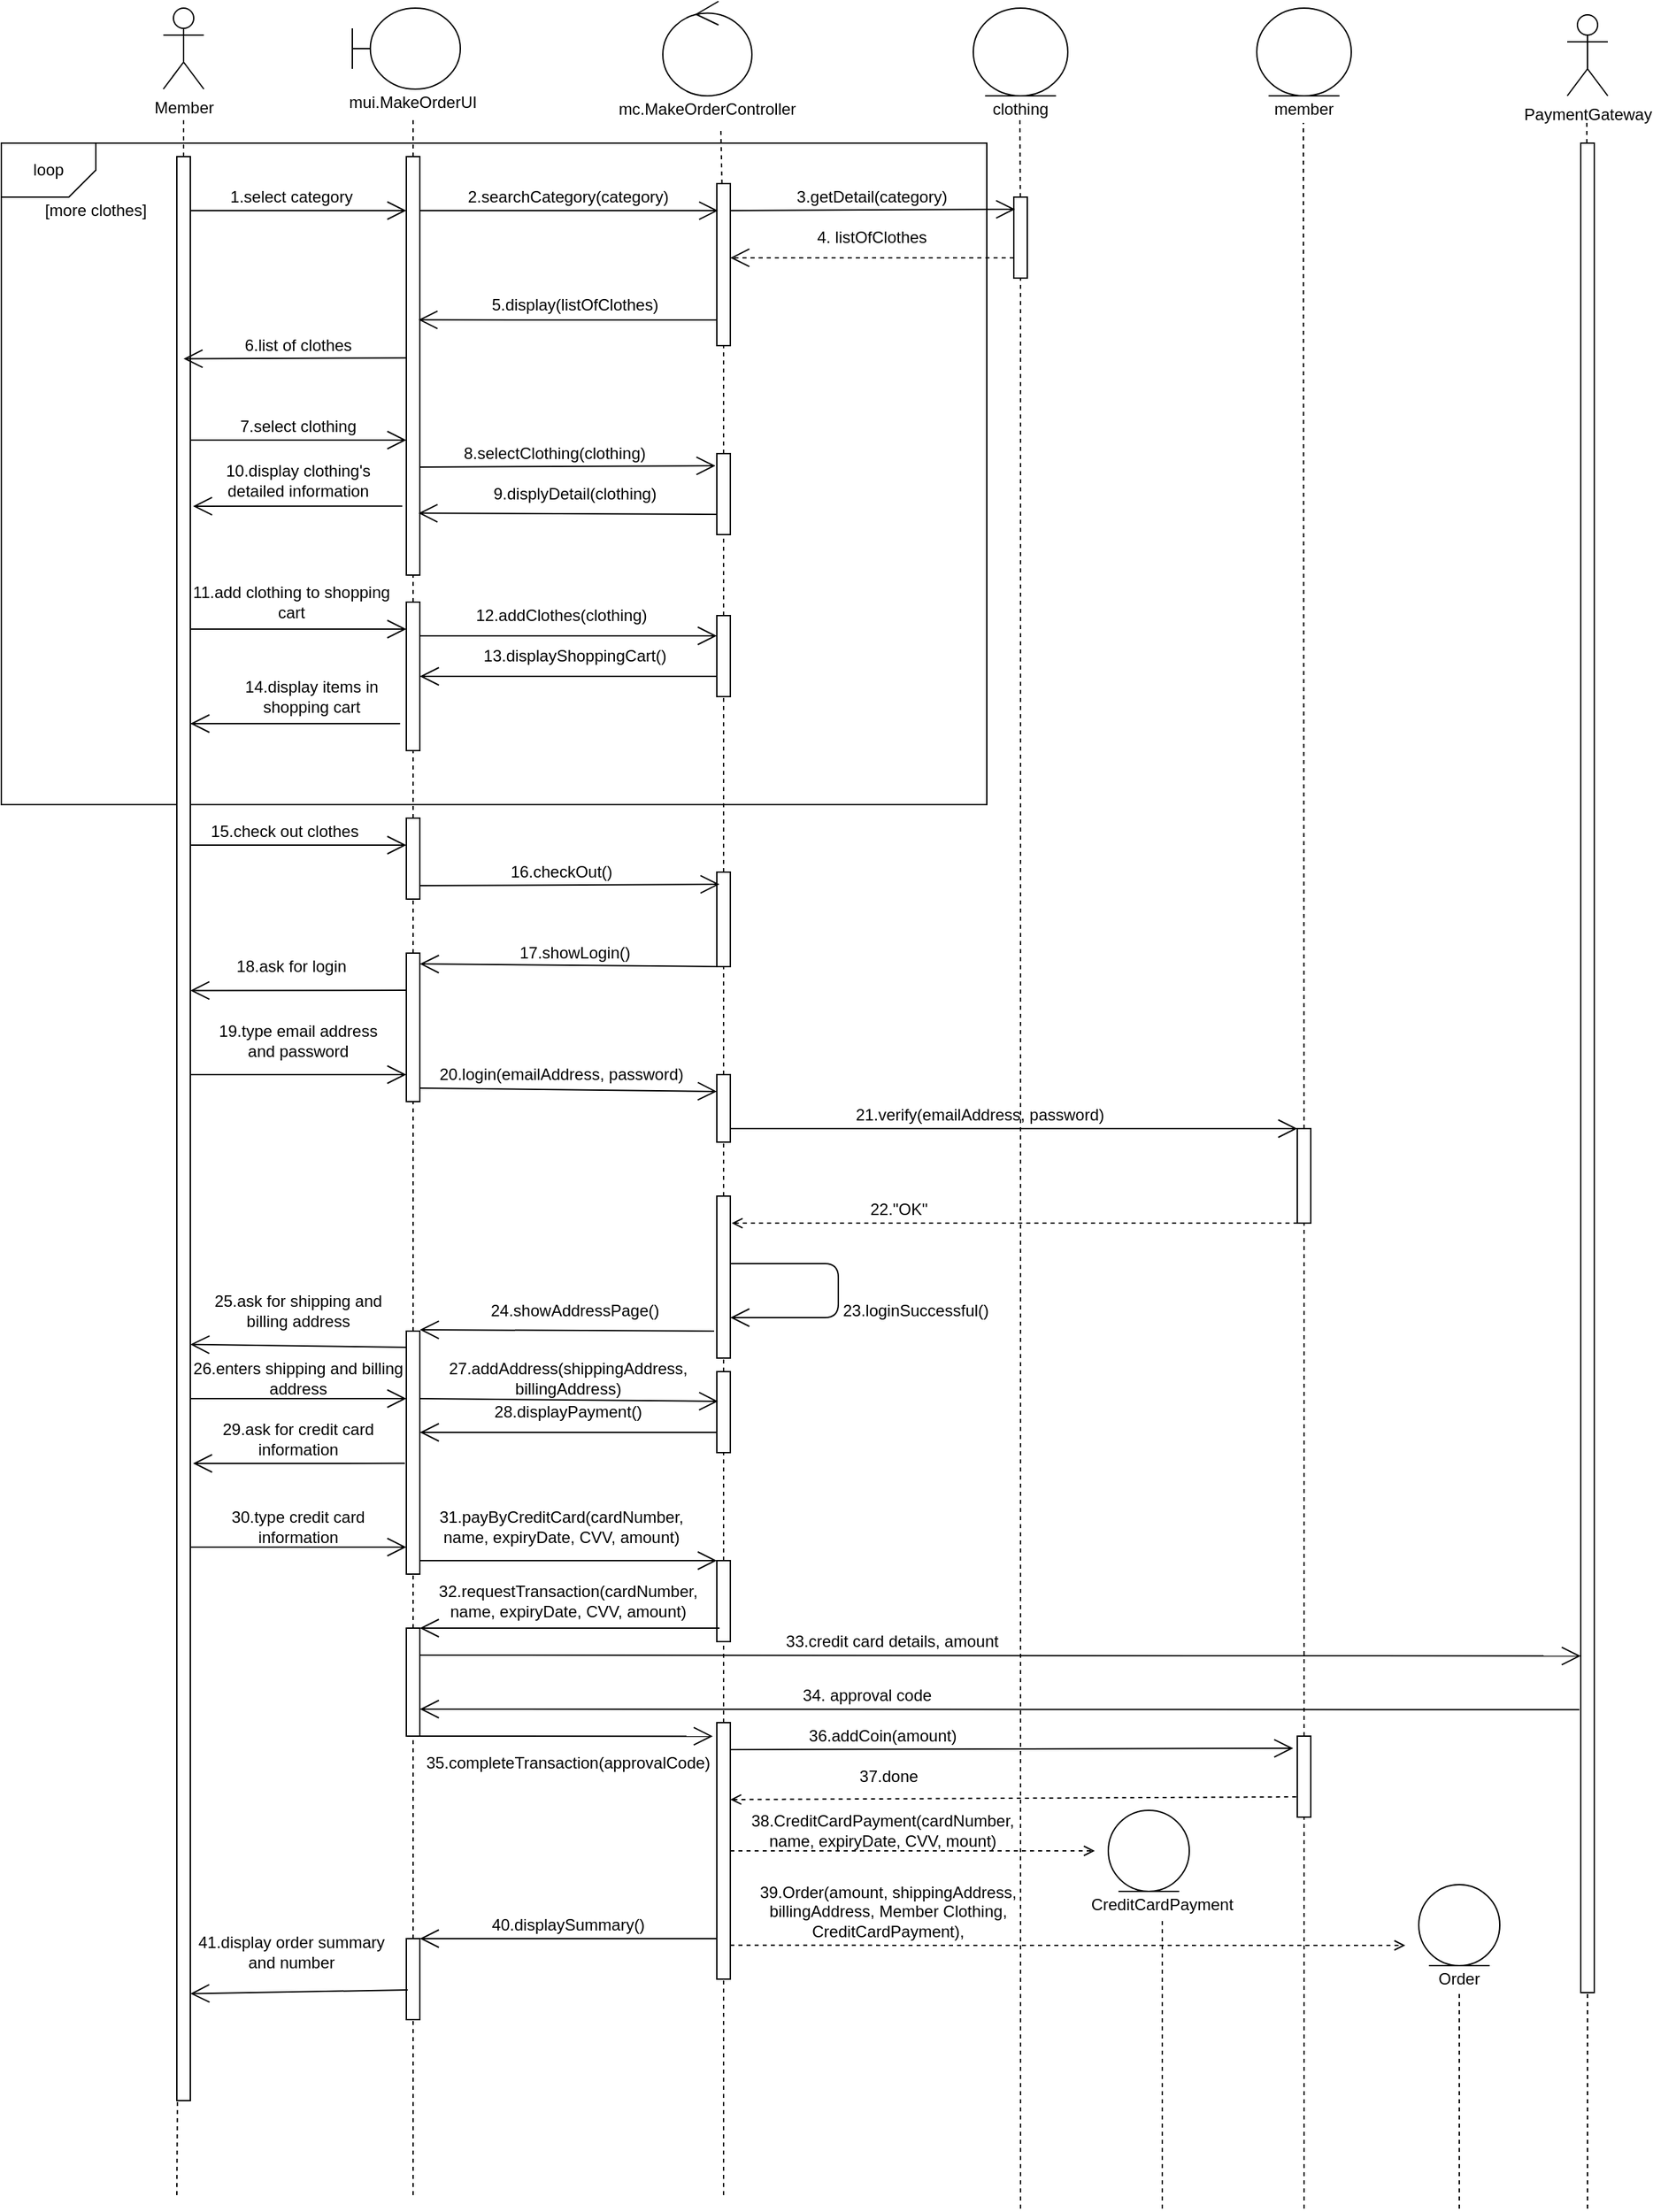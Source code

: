 <mxfile version="14.6.3" type="device"><diagram id="-7bDGKXev2kWoJ3xvilo" name="Page-1"><mxGraphModel dx="1794" dy="690" grid="1" gridSize="10" guides="1" tooltips="1" connect="1" arrows="1" fold="1" page="1" pageScale="1" pageWidth="827" pageHeight="1169" math="0" shadow="0"><root><mxCell id="0"/><mxCell id="1" parent="0"/><mxCell id="DD_loBqCu0jJA8A3OQQw-17" value="" style="rounded=0;whiteSpace=wrap;html=1;" vertex="1" parent="1"><mxGeometry x="-30" y="130" width="730" height="490" as="geometry"/></mxCell><mxCell id="IS3-O2FN8p1UPxh4OTij-1" value="Member" style="shape=umlActor;verticalLabelPosition=bottom;verticalAlign=top;html=1;outlineConnect=0;" parent="1" vertex="1"><mxGeometry x="90" y="30" width="30" height="60" as="geometry"/></mxCell><mxCell id="IS3-O2FN8p1UPxh4OTij-2" value="" style="shape=umlBoundary;whiteSpace=wrap;html=1;" parent="1" vertex="1"><mxGeometry x="230" y="30" width="80" height="60" as="geometry"/></mxCell><mxCell id="IS3-O2FN8p1UPxh4OTij-3" value="mui.MakeOrderUI" style="text;html=1;strokeColor=none;fillColor=none;align=center;verticalAlign=middle;whiteSpace=wrap;rounded=0;" parent="1" vertex="1"><mxGeometry x="250" y="90" width="50" height="20" as="geometry"/></mxCell><mxCell id="IS3-O2FN8p1UPxh4OTij-4" value="" style="ellipse;shape=umlControl;whiteSpace=wrap;html=1;" parent="1" vertex="1"><mxGeometry x="460" y="25" width="66" height="70" as="geometry"/></mxCell><mxCell id="IS3-O2FN8p1UPxh4OTij-5" value="mc.MakeOrderController" style="text;html=1;strokeColor=none;fillColor=none;align=center;verticalAlign=middle;whiteSpace=wrap;rounded=0;" parent="1" vertex="1"><mxGeometry x="473" y="95" width="40" height="20" as="geometry"/></mxCell><mxCell id="IS3-O2FN8p1UPxh4OTij-6" value="" style="ellipse;shape=umlEntity;whiteSpace=wrap;html=1;" parent="1" vertex="1"><mxGeometry x="690" y="30" width="70" height="65" as="geometry"/></mxCell><mxCell id="IS3-O2FN8p1UPxh4OTij-7" value="clothing" style="text;html=1;strokeColor=none;fillColor=none;align=center;verticalAlign=middle;whiteSpace=wrap;rounded=0;" parent="1" vertex="1"><mxGeometry x="705" y="95" width="40" height="20" as="geometry"/></mxCell><mxCell id="IS3-O2FN8p1UPxh4OTij-8" value="" style="ellipse;shape=umlEntity;whiteSpace=wrap;html=1;" parent="1" vertex="1"><mxGeometry x="900" y="30" width="70" height="65" as="geometry"/></mxCell><mxCell id="IS3-O2FN8p1UPxh4OTij-9" value="member" style="text;html=1;strokeColor=none;fillColor=none;align=center;verticalAlign=middle;whiteSpace=wrap;rounded=0;" parent="1" vertex="1"><mxGeometry x="915" y="95" width="40" height="20" as="geometry"/></mxCell><mxCell id="IS3-O2FN8p1UPxh4OTij-10" value="PaymentGateway" style="shape=umlActor;verticalLabelPosition=bottom;verticalAlign=top;html=1;outlineConnect=0;" parent="1" vertex="1"><mxGeometry x="1130" y="35" width="30" height="60" as="geometry"/></mxCell><mxCell id="IS3-O2FN8p1UPxh4OTij-11" value="" style="endArrow=none;dashed=1;html=1;startArrow=none;" parent="1" source="IS3-O2FN8p1UPxh4OTij-12" edge="1"><mxGeometry width="50" height="50" relative="1" as="geometry"><mxPoint x="105" y="1460" as="sourcePoint"/><mxPoint x="105" y="110" as="targetPoint"/></mxGeometry></mxCell><mxCell id="IS3-O2FN8p1UPxh4OTij-12" value="" style="rounded=0;whiteSpace=wrap;html=1;" parent="1" vertex="1"><mxGeometry x="100" y="140" width="10" height="1440" as="geometry"/></mxCell><mxCell id="IS3-O2FN8p1UPxh4OTij-13" value="" style="endArrow=none;dashed=1;html=1;" parent="1" target="IS3-O2FN8p1UPxh4OTij-12" edge="1"><mxGeometry width="50" height="50" relative="1" as="geometry"><mxPoint x="100" y="1650" as="sourcePoint"/><mxPoint x="105" y="110" as="targetPoint"/></mxGeometry></mxCell><mxCell id="IS3-O2FN8p1UPxh4OTij-14" value="" style="endArrow=none;dashed=1;html=1;entryX=0.5;entryY=1;entryDx=0;entryDy=0;startArrow=none;" parent="1" source="IS3-O2FN8p1UPxh4OTij-19" target="IS3-O2FN8p1UPxh4OTij-3" edge="1"><mxGeometry width="50" height="50" relative="1" as="geometry"><mxPoint x="275" y="1460" as="sourcePoint"/><mxPoint x="270" y="1119" as="targetPoint"/></mxGeometry></mxCell><mxCell id="IS3-O2FN8p1UPxh4OTij-15" value="" style="endArrow=none;dashed=1;html=1;startArrow=none;" parent="1" source="IS3-O2FN8p1UPxh4OTij-29" edge="1"><mxGeometry width="50" height="50" relative="1" as="geometry"><mxPoint x="503" y="1470" as="sourcePoint"/><mxPoint x="503" y="120" as="targetPoint"/></mxGeometry></mxCell><mxCell id="IS3-O2FN8p1UPxh4OTij-16" value="" style="endArrow=none;dashed=1;html=1;entryX=0.5;entryY=1;entryDx=0;entryDy=0;startArrow=none;" parent="1" source="IS3-O2FN8p1UPxh4OTij-33" edge="1"><mxGeometry width="50" height="50" relative="1" as="geometry"><mxPoint x="724.5" y="1460" as="sourcePoint"/><mxPoint x="724.5" y="110" as="targetPoint"/></mxGeometry></mxCell><mxCell id="IS3-O2FN8p1UPxh4OTij-17" value="" style="endArrow=none;dashed=1;html=1;entryX=0.5;entryY=1;entryDx=0;entryDy=0;startArrow=none;" parent="1" edge="1" source="DD_loBqCu0jJA8A3OQQw-45"><mxGeometry width="50" height="50" relative="1" as="geometry"><mxPoint x="934.5" y="1465" as="sourcePoint"/><mxPoint x="934.5" y="115" as="targetPoint"/></mxGeometry></mxCell><mxCell id="IS3-O2FN8p1UPxh4OTij-18" value="" style="endArrow=none;dashed=1;html=1;entryX=0.5;entryY=1;entryDx=0;entryDy=0;startArrow=none;" parent="1" edge="1" source="DD_loBqCu0jJA8A3OQQw-86"><mxGeometry width="50" height="50" relative="1" as="geometry"><mxPoint x="1145" y="1540" as="sourcePoint"/><mxPoint x="1144.5" y="115" as="targetPoint"/></mxGeometry></mxCell><mxCell id="IS3-O2FN8p1UPxh4OTij-20" value="" style="endArrow=open;endFill=1;endSize=12;html=1;" parent="1" edge="1"><mxGeometry width="160" relative="1" as="geometry"><mxPoint x="110" y="180" as="sourcePoint"/><mxPoint x="270" y="180" as="targetPoint"/></mxGeometry></mxCell><mxCell id="IS3-O2FN8p1UPxh4OTij-21" value="1.select category" style="text;html=1;strokeColor=none;fillColor=none;align=center;verticalAlign=middle;whiteSpace=wrap;rounded=0;" parent="1" vertex="1"><mxGeometry x="120" y="160" width="130" height="20" as="geometry"/></mxCell><mxCell id="IS3-O2FN8p1UPxh4OTij-22" value="" style="endArrow=open;endFill=1;endSize=12;html=1;entryX=0.5;entryY=0.104;entryDx=0;entryDy=0;entryPerimeter=0;exitX=0;exitY=0.481;exitDx=0;exitDy=0;exitPerimeter=0;" parent="1" source="IS3-O2FN8p1UPxh4OTij-19" target="IS3-O2FN8p1UPxh4OTij-12" edge="1"><mxGeometry width="160" relative="1" as="geometry"><mxPoint x="260" y="290" as="sourcePoint"/><mxPoint x="120" y="290" as="targetPoint"/></mxGeometry></mxCell><mxCell id="IS3-O2FN8p1UPxh4OTij-23" value="6.list of clothes" style="text;html=1;strokeColor=none;fillColor=none;align=center;verticalAlign=middle;whiteSpace=wrap;rounded=0;" parent="1" vertex="1"><mxGeometry x="120" y="270" width="140" height="20" as="geometry"/></mxCell><mxCell id="IS3-O2FN8p1UPxh4OTij-25" value="" style="endArrow=open;endFill=1;endSize=12;html=1;" parent="1" edge="1"><mxGeometry width="160" relative="1" as="geometry"><mxPoint x="110" y="350" as="sourcePoint"/><mxPoint x="270" y="350" as="targetPoint"/></mxGeometry></mxCell><mxCell id="IS3-O2FN8p1UPxh4OTij-26" value="7.select clothing" style="text;html=1;strokeColor=none;fillColor=none;align=center;verticalAlign=middle;whiteSpace=wrap;rounded=0;" parent="1" vertex="1"><mxGeometry x="130" y="330" width="120" height="20" as="geometry"/></mxCell><mxCell id="IS3-O2FN8p1UPxh4OTij-19" value="" style="rounded=0;whiteSpace=wrap;html=1;" parent="1" vertex="1"><mxGeometry x="270" y="140" width="10" height="310" as="geometry"/></mxCell><mxCell id="IS3-O2FN8p1UPxh4OTij-28" value="" style="endArrow=none;dashed=1;html=1;entryX=0.5;entryY=1;entryDx=0;entryDy=0;startArrow=none;" parent="1" target="IS3-O2FN8p1UPxh4OTij-19" edge="1" source="DD_loBqCu0jJA8A3OQQw-4"><mxGeometry width="50" height="50" relative="1" as="geometry"><mxPoint x="275" y="1460" as="sourcePoint"/><mxPoint x="275" y="110" as="targetPoint"/></mxGeometry></mxCell><mxCell id="IS3-O2FN8p1UPxh4OTij-29" value="" style="rounded=0;whiteSpace=wrap;html=1;" parent="1" vertex="1"><mxGeometry x="500" y="160" width="10" height="120" as="geometry"/></mxCell><mxCell id="IS3-O2FN8p1UPxh4OTij-30" value="" style="endArrow=none;dashed=1;html=1;startArrow=none;" parent="1" source="IS3-O2FN8p1UPxh4OTij-44" target="IS3-O2FN8p1UPxh4OTij-29" edge="1"><mxGeometry width="50" height="50" relative="1" as="geometry"><mxPoint x="503" y="1470" as="sourcePoint"/><mxPoint x="503" y="120" as="targetPoint"/></mxGeometry></mxCell><mxCell id="IS3-O2FN8p1UPxh4OTij-31" value="" style="endArrow=open;endFill=1;endSize=12;html=1;entryX=0.1;entryY=0.167;entryDx=0;entryDy=0;entryPerimeter=0;" parent="1" target="IS3-O2FN8p1UPxh4OTij-29" edge="1"><mxGeometry width="160" relative="1" as="geometry"><mxPoint x="280" y="180" as="sourcePoint"/><mxPoint x="440" y="180" as="targetPoint"/></mxGeometry></mxCell><mxCell id="IS3-O2FN8p1UPxh4OTij-32" value="2.searchCategory(category)" style="text;html=1;strokeColor=none;fillColor=none;align=center;verticalAlign=middle;whiteSpace=wrap;rounded=0;" parent="1" vertex="1"><mxGeometry x="300" y="160" width="180" height="20" as="geometry"/></mxCell><mxCell id="IS3-O2FN8p1UPxh4OTij-33" value="" style="rounded=0;whiteSpace=wrap;html=1;" parent="1" vertex="1"><mxGeometry x="720" y="170" width="10" height="60" as="geometry"/></mxCell><mxCell id="IS3-O2FN8p1UPxh4OTij-34" value="" style="endArrow=none;dashed=1;html=1;entryX=0.5;entryY=1;entryDx=0;entryDy=0;" parent="1" target="IS3-O2FN8p1UPxh4OTij-33" edge="1"><mxGeometry width="50" height="50" relative="1" as="geometry"><mxPoint x="725" y="1660" as="sourcePoint"/><mxPoint x="724.5" y="110" as="targetPoint"/></mxGeometry></mxCell><mxCell id="IS3-O2FN8p1UPxh4OTij-35" value="" style="endArrow=open;endFill=1;endSize=12;html=1;entryX=0.1;entryY=0.15;entryDx=0;entryDy=0;entryPerimeter=0;" parent="1" target="IS3-O2FN8p1UPxh4OTij-33" edge="1"><mxGeometry width="160" relative="1" as="geometry"><mxPoint x="510" y="180" as="sourcePoint"/><mxPoint x="670" y="180" as="targetPoint"/></mxGeometry></mxCell><mxCell id="IS3-O2FN8p1UPxh4OTij-36" value="3.getDetail(category)" style="text;html=1;strokeColor=none;fillColor=none;align=center;verticalAlign=middle;whiteSpace=wrap;rounded=0;" parent="1" vertex="1"><mxGeometry x="530" y="160" width="170" height="20" as="geometry"/></mxCell><mxCell id="IS3-O2FN8p1UPxh4OTij-37" value="" style="endArrow=open;endFill=1;endSize=12;html=1;entryX=1;entryY=0.458;entryDx=0;entryDy=0;exitX=0;exitY=0.75;exitDx=0;exitDy=0;entryPerimeter=0;dashed=1;" parent="1" source="IS3-O2FN8p1UPxh4OTij-33" target="IS3-O2FN8p1UPxh4OTij-29" edge="1"><mxGeometry width="160" relative="1" as="geometry"><mxPoint x="550" y="210" as="sourcePoint"/><mxPoint x="710" y="210" as="targetPoint"/></mxGeometry></mxCell><mxCell id="IS3-O2FN8p1UPxh4OTij-38" value="4. listOfClothes" style="text;html=1;strokeColor=none;fillColor=none;align=center;verticalAlign=middle;whiteSpace=wrap;rounded=0;" parent="1" vertex="1"><mxGeometry x="540" y="190" width="150" height="20" as="geometry"/></mxCell><mxCell id="IS3-O2FN8p1UPxh4OTij-39" value="" style="endArrow=open;endFill=1;endSize=12;html=1;entryX=0.9;entryY=0.39;entryDx=0;entryDy=0;entryPerimeter=0;exitX=0;exitY=0.842;exitDx=0;exitDy=0;exitPerimeter=0;" parent="1" source="IS3-O2FN8p1UPxh4OTij-29" target="IS3-O2FN8p1UPxh4OTij-19" edge="1"><mxGeometry width="160" relative="1" as="geometry"><mxPoint x="500" y="261" as="sourcePoint"/><mxPoint x="480" y="260" as="targetPoint"/></mxGeometry></mxCell><mxCell id="IS3-O2FN8p1UPxh4OTij-40" value="5.display(listOfClothes)" style="text;html=1;strokeColor=none;fillColor=none;align=center;verticalAlign=middle;whiteSpace=wrap;rounded=0;" parent="1" vertex="1"><mxGeometry x="300" y="240" width="190" height="20" as="geometry"/></mxCell><mxCell id="IS3-O2FN8p1UPxh4OTij-41" value="" style="endArrow=open;endFill=1;endSize=12;html=1;exitX=-0.3;exitY=0.835;exitDx=0;exitDy=0;exitPerimeter=0;" parent="1" source="IS3-O2FN8p1UPxh4OTij-19" edge="1"><mxGeometry width="160" relative="1" as="geometry"><mxPoint x="140" y="400" as="sourcePoint"/><mxPoint x="112" y="399" as="targetPoint"/></mxGeometry></mxCell><mxCell id="IS3-O2FN8p1UPxh4OTij-42" value="10.display clothing's detailed information" style="text;html=1;strokeColor=none;fillColor=none;align=center;verticalAlign=middle;whiteSpace=wrap;rounded=0;" parent="1" vertex="1"><mxGeometry x="125" y="370" width="130" height="20" as="geometry"/></mxCell><mxCell id="IS3-O2FN8p1UPxh4OTij-44" value="" style="rounded=0;whiteSpace=wrap;html=1;" parent="1" vertex="1"><mxGeometry x="500" y="360" width="10" height="60" as="geometry"/></mxCell><mxCell id="IS3-O2FN8p1UPxh4OTij-45" value="" style="endArrow=none;dashed=1;html=1;startArrow=none;" parent="1" target="IS3-O2FN8p1UPxh4OTij-44" edge="1" source="DD_loBqCu0jJA8A3OQQw-9"><mxGeometry width="50" height="50" relative="1" as="geometry"><mxPoint x="503" y="1470" as="sourcePoint"/><mxPoint x="504.904" y="280" as="targetPoint"/></mxGeometry></mxCell><mxCell id="IS3-O2FN8p1UPxh4OTij-46" value="" style="endArrow=open;endFill=1;endSize=12;html=1;entryX=-0.1;entryY=0.15;entryDx=0;entryDy=0;entryPerimeter=0;" parent="1" target="IS3-O2FN8p1UPxh4OTij-44" edge="1"><mxGeometry width="160" relative="1" as="geometry"><mxPoint x="280" y="370" as="sourcePoint"/><mxPoint x="440" y="370" as="targetPoint"/></mxGeometry></mxCell><mxCell id="DD_loBqCu0jJA8A3OQQw-1" value="8.selectClothing(clothing)" style="text;html=1;strokeColor=none;fillColor=none;align=center;verticalAlign=middle;whiteSpace=wrap;rounded=0;" vertex="1" parent="1"><mxGeometry x="280" y="350" width="200" height="20" as="geometry"/></mxCell><mxCell id="DD_loBqCu0jJA8A3OQQw-2" value="" style="endArrow=open;endFill=1;endSize=12;html=1;entryX=0.9;entryY=0.852;entryDx=0;entryDy=0;entryPerimeter=0;exitX=0;exitY=0.75;exitDx=0;exitDy=0;" edge="1" parent="1" source="IS3-O2FN8p1UPxh4OTij-44" target="IS3-O2FN8p1UPxh4OTij-19"><mxGeometry width="160" relative="1" as="geometry"><mxPoint x="330" y="410" as="sourcePoint"/><mxPoint x="490" y="410" as="targetPoint"/></mxGeometry></mxCell><mxCell id="DD_loBqCu0jJA8A3OQQw-3" value="9.displyDetail(clothing)" style="text;html=1;strokeColor=none;fillColor=none;align=center;verticalAlign=middle;whiteSpace=wrap;rounded=0;" vertex="1" parent="1"><mxGeometry x="310" y="380" width="170" height="20" as="geometry"/></mxCell><mxCell id="DD_loBqCu0jJA8A3OQQw-4" value="" style="rounded=0;whiteSpace=wrap;html=1;" vertex="1" parent="1"><mxGeometry x="270" y="470" width="10" height="110" as="geometry"/></mxCell><mxCell id="DD_loBqCu0jJA8A3OQQw-5" value="" style="endArrow=none;dashed=1;html=1;entryX=0.5;entryY=1;entryDx=0;entryDy=0;startArrow=none;" edge="1" parent="1" source="DD_loBqCu0jJA8A3OQQw-20" target="DD_loBqCu0jJA8A3OQQw-4"><mxGeometry width="50" height="50" relative="1" as="geometry"><mxPoint x="275" y="1460" as="sourcePoint"/><mxPoint x="275" y="450" as="targetPoint"/></mxGeometry></mxCell><mxCell id="DD_loBqCu0jJA8A3OQQw-7" value="" style="endArrow=open;endFill=1;endSize=12;html=1;" edge="1" parent="1"><mxGeometry width="160" relative="1" as="geometry"><mxPoint x="110" y="490" as="sourcePoint"/><mxPoint x="270" y="490" as="targetPoint"/></mxGeometry></mxCell><mxCell id="DD_loBqCu0jJA8A3OQQw-8" value="11.add clothing to shopping cart" style="text;html=1;strokeColor=none;fillColor=none;align=center;verticalAlign=middle;whiteSpace=wrap;rounded=0;" vertex="1" parent="1"><mxGeometry x="110" y="460" width="150" height="20" as="geometry"/></mxCell><mxCell id="DD_loBqCu0jJA8A3OQQw-9" value="" style="rounded=0;whiteSpace=wrap;html=1;" vertex="1" parent="1"><mxGeometry x="500" y="480" width="10" height="60" as="geometry"/></mxCell><mxCell id="DD_loBqCu0jJA8A3OQQw-10" value="" style="endArrow=none;dashed=1;html=1;startArrow=none;" edge="1" parent="1" source="DD_loBqCu0jJA8A3OQQw-24" target="DD_loBqCu0jJA8A3OQQw-9"><mxGeometry width="50" height="50" relative="1" as="geometry"><mxPoint x="503" y="1470" as="sourcePoint"/><mxPoint x="504.944" y="420" as="targetPoint"/></mxGeometry></mxCell><mxCell id="DD_loBqCu0jJA8A3OQQw-11" value="" style="endArrow=open;endFill=1;endSize=12;html=1;entryX=0;entryY=0.25;entryDx=0;entryDy=0;" edge="1" parent="1" target="DD_loBqCu0jJA8A3OQQw-9"><mxGeometry width="160" relative="1" as="geometry"><mxPoint x="280" y="495" as="sourcePoint"/><mxPoint x="440" y="490" as="targetPoint"/></mxGeometry></mxCell><mxCell id="DD_loBqCu0jJA8A3OQQw-12" value="" style="endArrow=open;endFill=1;endSize=12;html=1;entryX=1;entryY=0.5;entryDx=0;entryDy=0;exitX=0;exitY=0.75;exitDx=0;exitDy=0;" edge="1" parent="1" source="DD_loBqCu0jJA8A3OQQw-9" target="DD_loBqCu0jJA8A3OQQw-4"><mxGeometry width="160" relative="1" as="geometry"><mxPoint x="310" y="520" as="sourcePoint"/><mxPoint x="470" y="520" as="targetPoint"/></mxGeometry></mxCell><mxCell id="DD_loBqCu0jJA8A3OQQw-13" value="" style="endArrow=open;endFill=1;endSize=12;html=1;" edge="1" parent="1"><mxGeometry width="160" relative="1" as="geometry"><mxPoint x="110" y="560" as="sourcePoint"/><mxPoint x="110" y="560" as="targetPoint"/><Array as="points"><mxPoint x="270" y="560"/></Array></mxGeometry></mxCell><mxCell id="DD_loBqCu0jJA8A3OQQw-14" value="14.display items in shopping cart" style="text;html=1;strokeColor=none;fillColor=none;align=center;verticalAlign=middle;whiteSpace=wrap;rounded=0;" vertex="1" parent="1"><mxGeometry x="130" y="520" width="140" height="40" as="geometry"/></mxCell><mxCell id="DD_loBqCu0jJA8A3OQQw-15" value="12.addClothes(clothing)" style="text;html=1;strokeColor=none;fillColor=none;align=center;verticalAlign=middle;whiteSpace=wrap;rounded=0;" vertex="1" parent="1"><mxGeometry x="290" y="470" width="190" height="20" as="geometry"/></mxCell><mxCell id="DD_loBqCu0jJA8A3OQQw-16" value="13.displayShoppingCart()" style="text;html=1;strokeColor=none;fillColor=none;align=center;verticalAlign=middle;whiteSpace=wrap;rounded=0;" vertex="1" parent="1"><mxGeometry x="300" y="500" width="190" height="20" as="geometry"/></mxCell><mxCell id="DD_loBqCu0jJA8A3OQQw-18" value="[more clothes]" style="text;html=1;strokeColor=none;fillColor=none;align=center;verticalAlign=middle;whiteSpace=wrap;rounded=0;" vertex="1" parent="1"><mxGeometry x="-10" y="170" width="100" height="20" as="geometry"/></mxCell><mxCell id="DD_loBqCu0jJA8A3OQQw-19" value="loop" style="shape=card;whiteSpace=wrap;html=1;direction=west;size=20;" vertex="1" parent="1"><mxGeometry x="-30" y="130" width="70" height="40" as="geometry"/></mxCell><mxCell id="DD_loBqCu0jJA8A3OQQw-20" value="" style="rounded=0;whiteSpace=wrap;html=1;" vertex="1" parent="1"><mxGeometry x="270" y="630" width="10" height="60" as="geometry"/></mxCell><mxCell id="DD_loBqCu0jJA8A3OQQw-21" value="" style="endArrow=none;dashed=1;html=1;entryX=0.5;entryY=1;entryDx=0;entryDy=0;startArrow=none;" edge="1" parent="1" source="DD_loBqCu0jJA8A3OQQw-29" target="DD_loBqCu0jJA8A3OQQw-20"><mxGeometry width="50" height="50" relative="1" as="geometry"><mxPoint x="275" y="1460" as="sourcePoint"/><mxPoint x="275" y="580" as="targetPoint"/></mxGeometry></mxCell><mxCell id="DD_loBqCu0jJA8A3OQQw-22" value="" style="endArrow=open;endFill=1;endSize=12;html=1;" edge="1" parent="1"><mxGeometry width="160" relative="1" as="geometry"><mxPoint x="110" y="650" as="sourcePoint"/><mxPoint x="270" y="650" as="targetPoint"/></mxGeometry></mxCell><mxCell id="DD_loBqCu0jJA8A3OQQw-23" value="15.check out clothes" style="text;html=1;strokeColor=none;fillColor=none;align=center;verticalAlign=middle;whiteSpace=wrap;rounded=0;" vertex="1" parent="1"><mxGeometry x="110" y="630" width="140" height="20" as="geometry"/></mxCell><mxCell id="DD_loBqCu0jJA8A3OQQw-24" value="" style="rounded=0;whiteSpace=wrap;html=1;" vertex="1" parent="1"><mxGeometry x="500" y="670" width="10" height="70" as="geometry"/></mxCell><mxCell id="DD_loBqCu0jJA8A3OQQw-25" value="" style="endArrow=none;dashed=1;html=1;startArrow=none;" edge="1" parent="1" source="DD_loBqCu0jJA8A3OQQw-40" target="DD_loBqCu0jJA8A3OQQw-24"><mxGeometry width="50" height="50" relative="1" as="geometry"><mxPoint x="503" y="1470" as="sourcePoint"/><mxPoint x="504.938" y="540" as="targetPoint"/></mxGeometry></mxCell><mxCell id="DD_loBqCu0jJA8A3OQQw-26" value="" style="endArrow=open;endFill=1;endSize=12;html=1;entryX=0.2;entryY=0.129;entryDx=0;entryDy=0;entryPerimeter=0;" edge="1" parent="1" target="DD_loBqCu0jJA8A3OQQw-24"><mxGeometry width="160" relative="1" as="geometry"><mxPoint x="280" y="680" as="sourcePoint"/><mxPoint x="440" y="680" as="targetPoint"/></mxGeometry></mxCell><mxCell id="DD_loBqCu0jJA8A3OQQw-28" value="16.checkOut()" style="text;html=1;strokeColor=none;fillColor=none;align=center;verticalAlign=middle;whiteSpace=wrap;rounded=0;" vertex="1" parent="1"><mxGeometry x="290" y="660" width="190" height="20" as="geometry"/></mxCell><mxCell id="DD_loBqCu0jJA8A3OQQw-29" value="" style="rounded=0;whiteSpace=wrap;html=1;" vertex="1" parent="1"><mxGeometry x="270" y="730" width="10" height="110" as="geometry"/></mxCell><mxCell id="DD_loBqCu0jJA8A3OQQw-30" value="" style="endArrow=none;dashed=1;html=1;entryX=0.5;entryY=1;entryDx=0;entryDy=0;startArrow=none;" edge="1" parent="1" source="DD_loBqCu0jJA8A3OQQw-55" target="DD_loBqCu0jJA8A3OQQw-29"><mxGeometry width="50" height="50" relative="1" as="geometry"><mxPoint x="275" y="1460" as="sourcePoint"/><mxPoint x="275" y="690" as="targetPoint"/></mxGeometry></mxCell><mxCell id="DD_loBqCu0jJA8A3OQQw-31" value="" style="endArrow=open;endFill=1;endSize=12;html=1;exitX=0.25;exitY=1;exitDx=0;exitDy=0;" edge="1" parent="1" source="DD_loBqCu0jJA8A3OQQw-24"><mxGeometry width="160" relative="1" as="geometry"><mxPoint x="340" y="760" as="sourcePoint"/><mxPoint x="280" y="738" as="targetPoint"/></mxGeometry></mxCell><mxCell id="DD_loBqCu0jJA8A3OQQw-32" value="" style="endArrow=open;endFill=1;endSize=12;html=1;" edge="1" parent="1"><mxGeometry width="160" relative="1" as="geometry"><mxPoint x="110" y="820" as="sourcePoint"/><mxPoint x="270" y="820" as="targetPoint"/></mxGeometry></mxCell><mxCell id="DD_loBqCu0jJA8A3OQQw-35" value="17.showLogin()" style="text;html=1;strokeColor=none;fillColor=none;align=center;verticalAlign=middle;whiteSpace=wrap;rounded=0;" vertex="1" parent="1"><mxGeometry x="300" y="720" width="190" height="20" as="geometry"/></mxCell><mxCell id="DD_loBqCu0jJA8A3OQQw-36" value="18.ask for login" style="text;html=1;strokeColor=none;fillColor=none;align=center;verticalAlign=middle;whiteSpace=wrap;rounded=0;" vertex="1" parent="1"><mxGeometry x="120" y="730" width="130" height="20" as="geometry"/></mxCell><mxCell id="DD_loBqCu0jJA8A3OQQw-37" value="" style="endArrow=open;endFill=1;endSize=12;html=1;exitX=0;exitY=0.25;exitDx=0;exitDy=0;entryX=1;entryY=0.429;entryDx=0;entryDy=0;entryPerimeter=0;" edge="1" parent="1" source="DD_loBqCu0jJA8A3OQQw-29" target="IS3-O2FN8p1UPxh4OTij-12"><mxGeometry width="160" relative="1" as="geometry"><mxPoint x="110" y="750" as="sourcePoint"/><mxPoint x="140" y="770" as="targetPoint"/></mxGeometry></mxCell><mxCell id="DD_loBqCu0jJA8A3OQQw-39" value="19.type email address and password" style="text;html=1;strokeColor=none;fillColor=none;align=center;verticalAlign=middle;whiteSpace=wrap;rounded=0;" vertex="1" parent="1"><mxGeometry x="120" y="770" width="140" height="50" as="geometry"/></mxCell><mxCell id="DD_loBqCu0jJA8A3OQQw-40" value="" style="rounded=0;whiteSpace=wrap;html=1;" vertex="1" parent="1"><mxGeometry x="500" y="820" width="10" height="50" as="geometry"/></mxCell><mxCell id="DD_loBqCu0jJA8A3OQQw-42" value="" style="endArrow=none;dashed=1;html=1;startArrow=none;" edge="1" parent="1" source="DD_loBqCu0jJA8A3OQQw-49" target="DD_loBqCu0jJA8A3OQQw-40"><mxGeometry width="50" height="50" relative="1" as="geometry"><mxPoint x="503" y="1470" as="sourcePoint"/><mxPoint x="504.908" y="740" as="targetPoint"/></mxGeometry></mxCell><mxCell id="DD_loBqCu0jJA8A3OQQw-43" value="" style="endArrow=open;endFill=1;endSize=12;html=1;entryX=0;entryY=0.25;entryDx=0;entryDy=0;" edge="1" parent="1" target="DD_loBqCu0jJA8A3OQQw-40"><mxGeometry width="160" relative="1" as="geometry"><mxPoint x="280" y="830" as="sourcePoint"/><mxPoint x="440" y="830" as="targetPoint"/></mxGeometry></mxCell><mxCell id="DD_loBqCu0jJA8A3OQQw-44" value="20.login(emailAddress, password)" style="text;html=1;strokeColor=none;fillColor=none;align=center;verticalAlign=middle;whiteSpace=wrap;rounded=0;" vertex="1" parent="1"><mxGeometry x="280" y="810" width="210" height="20" as="geometry"/></mxCell><mxCell id="DD_loBqCu0jJA8A3OQQw-45" value="" style="rounded=0;whiteSpace=wrap;html=1;" vertex="1" parent="1"><mxGeometry x="930" y="860" width="10" height="70" as="geometry"/></mxCell><mxCell id="DD_loBqCu0jJA8A3OQQw-46" value="" style="endArrow=none;dashed=1;html=1;entryX=0.5;entryY=1;entryDx=0;entryDy=0;startArrow=none;" edge="1" parent="1" source="DD_loBqCu0jJA8A3OQQw-104" target="DD_loBqCu0jJA8A3OQQw-45"><mxGeometry width="50" height="50" relative="1" as="geometry"><mxPoint x="935" y="1660" as="sourcePoint"/><mxPoint x="934.5" y="115" as="targetPoint"/></mxGeometry></mxCell><mxCell id="DD_loBqCu0jJA8A3OQQw-47" value="" style="endArrow=open;endFill=1;endSize=12;html=1;entryX=0;entryY=0;entryDx=0;entryDy=0;" edge="1" parent="1" target="DD_loBqCu0jJA8A3OQQw-45"><mxGeometry width="160" relative="1" as="geometry"><mxPoint x="510" y="860" as="sourcePoint"/><mxPoint x="670" y="860" as="targetPoint"/></mxGeometry></mxCell><mxCell id="DD_loBqCu0jJA8A3OQQw-48" value="21.verify(emailAddress, password)" style="text;html=1;strokeColor=none;fillColor=none;align=center;verticalAlign=middle;whiteSpace=wrap;rounded=0;" vertex="1" parent="1"><mxGeometry x="510" y="840" width="370" height="20" as="geometry"/></mxCell><mxCell id="DD_loBqCu0jJA8A3OQQw-49" value="" style="rounded=0;whiteSpace=wrap;html=1;" vertex="1" parent="1"><mxGeometry x="500" y="910" width="10" height="120" as="geometry"/></mxCell><mxCell id="DD_loBqCu0jJA8A3OQQw-50" value="" style="endArrow=none;dashed=1;html=1;startArrow=none;" edge="1" parent="1" source="DD_loBqCu0jJA8A3OQQw-64" target="DD_loBqCu0jJA8A3OQQw-49"><mxGeometry width="50" height="50" relative="1" as="geometry"><mxPoint x="503" y="1470" as="sourcePoint"/><mxPoint x="504.92" y="870" as="targetPoint"/></mxGeometry></mxCell><mxCell id="DD_loBqCu0jJA8A3OQQw-51" value="" style="endArrow=none;dashed=1;html=1;entryX=0;entryY=1;entryDx=0;entryDy=0;exitX=1.1;exitY=0.167;exitDx=0;exitDy=0;exitPerimeter=0;startArrow=open;startFill=0;" edge="1" parent="1" source="DD_loBqCu0jJA8A3OQQw-49" target="DD_loBqCu0jJA8A3OQQw-45"><mxGeometry width="50" height="50" relative="1" as="geometry"><mxPoint x="550" y="940" as="sourcePoint"/><mxPoint x="600" y="890" as="targetPoint"/></mxGeometry></mxCell><mxCell id="DD_loBqCu0jJA8A3OQQw-52" value="22.&quot;OK&quot;" style="text;html=1;strokeColor=none;fillColor=none;align=center;verticalAlign=middle;whiteSpace=wrap;rounded=0;" vertex="1" parent="1"><mxGeometry x="540" y="910" width="190" height="20" as="geometry"/></mxCell><mxCell id="DD_loBqCu0jJA8A3OQQw-53" value="" style="endArrow=open;endFill=1;endSize=12;html=1;entryX=1;entryY=0.75;entryDx=0;entryDy=0;" edge="1" parent="1" target="DD_loBqCu0jJA8A3OQQw-49"><mxGeometry width="160" relative="1" as="geometry"><mxPoint x="510" y="960" as="sourcePoint"/><mxPoint x="530" y="1000" as="targetPoint"/><Array as="points"><mxPoint x="590" y="960"/><mxPoint x="590" y="1000"/></Array></mxGeometry></mxCell><mxCell id="DD_loBqCu0jJA8A3OQQw-54" value="23.loginSuccessful()" style="text;html=1;strokeColor=none;fillColor=none;align=center;verticalAlign=middle;whiteSpace=wrap;rounded=0;" vertex="1" parent="1"><mxGeometry x="595" y="970" width="105" height="50" as="geometry"/></mxCell><mxCell id="DD_loBqCu0jJA8A3OQQw-55" value="" style="html=1;points=[];perimeter=orthogonalPerimeter;" vertex="1" parent="1"><mxGeometry x="270" y="1010" width="10" height="180" as="geometry"/></mxCell><mxCell id="DD_loBqCu0jJA8A3OQQw-57" value="" style="endArrow=none;dashed=1;html=1;entryX=0.5;entryY=1;entryDx=0;entryDy=0;startArrow=none;" edge="1" parent="1" source="DD_loBqCu0jJA8A3OQQw-81" target="DD_loBqCu0jJA8A3OQQw-55"><mxGeometry width="50" height="50" relative="1" as="geometry"><mxPoint x="275" y="1540" as="sourcePoint"/><mxPoint x="275" y="840" as="targetPoint"/></mxGeometry></mxCell><mxCell id="DD_loBqCu0jJA8A3OQQw-58" value="" style="endArrow=open;endFill=1;endSize=12;html=1;exitX=-0.2;exitY=0.833;exitDx=0;exitDy=0;exitPerimeter=0;" edge="1" parent="1" source="DD_loBqCu0jJA8A3OQQw-49"><mxGeometry width="160" relative="1" as="geometry"><mxPoint x="330" y="1010" as="sourcePoint"/><mxPoint x="280" y="1009" as="targetPoint"/></mxGeometry></mxCell><mxCell id="DD_loBqCu0jJA8A3OQQw-59" value="24.showAddressPage()" style="text;html=1;strokeColor=none;fillColor=none;align=center;verticalAlign=middle;whiteSpace=wrap;rounded=0;" vertex="1" parent="1"><mxGeometry x="300" y="985" width="190" height="20" as="geometry"/></mxCell><mxCell id="DD_loBqCu0jJA8A3OQQw-60" value="" style="endArrow=open;endFill=1;endSize=12;html=1;" edge="1" parent="1"><mxGeometry width="160" relative="1" as="geometry"><mxPoint x="110" y="1060" as="sourcePoint"/><mxPoint x="270" y="1060" as="targetPoint"/></mxGeometry></mxCell><mxCell id="DD_loBqCu0jJA8A3OQQw-61" value="" style="endArrow=open;endFill=1;endSize=12;html=1;exitX=0;exitY=0.067;exitDx=0;exitDy=0;exitPerimeter=0;entryX=1;entryY=0.611;entryDx=0;entryDy=0;entryPerimeter=0;" edge="1" parent="1" source="DD_loBqCu0jJA8A3OQQw-55" target="IS3-O2FN8p1UPxh4OTij-12"><mxGeometry width="160" relative="1" as="geometry"><mxPoint x="110" y="1020" as="sourcePoint"/><mxPoint x="170" y="980" as="targetPoint"/></mxGeometry></mxCell><mxCell id="DD_loBqCu0jJA8A3OQQw-62" value="25.ask for shipping and billing address" style="text;html=1;strokeColor=none;fillColor=none;align=center;verticalAlign=middle;whiteSpace=wrap;rounded=0;" vertex="1" parent="1"><mxGeometry x="110" y="975" width="160" height="40" as="geometry"/></mxCell><mxCell id="DD_loBqCu0jJA8A3OQQw-63" value="26.enters shipping and billing address" style="text;html=1;strokeColor=none;fillColor=none;align=center;verticalAlign=middle;whiteSpace=wrap;rounded=0;" vertex="1" parent="1"><mxGeometry x="110" y="1030" width="160" height="30" as="geometry"/></mxCell><mxCell id="DD_loBqCu0jJA8A3OQQw-64" value="" style="rounded=0;whiteSpace=wrap;html=1;" vertex="1" parent="1"><mxGeometry x="500" y="1040" width="10" height="60" as="geometry"/></mxCell><mxCell id="DD_loBqCu0jJA8A3OQQw-65" value="" style="endArrow=none;dashed=1;html=1;startArrow=none;" edge="1" parent="1" source="DD_loBqCu0jJA8A3OQQw-78" target="DD_loBqCu0jJA8A3OQQw-64"><mxGeometry width="50" height="50" relative="1" as="geometry"><mxPoint x="505" y="1530" as="sourcePoint"/><mxPoint x="504.76" y="1030" as="targetPoint"/></mxGeometry></mxCell><mxCell id="DD_loBqCu0jJA8A3OQQw-66" value="" style="endArrow=open;endFill=1;endSize=12;html=1;entryX=0.1;entryY=0.367;entryDx=0;entryDy=0;entryPerimeter=0;" edge="1" parent="1" target="DD_loBqCu0jJA8A3OQQw-64"><mxGeometry width="160" relative="1" as="geometry"><mxPoint x="280" y="1060" as="sourcePoint"/><mxPoint x="440" y="1060" as="targetPoint"/></mxGeometry></mxCell><mxCell id="DD_loBqCu0jJA8A3OQQw-67" value="" style="endArrow=open;endFill=1;endSize=12;html=1;exitX=0;exitY=0.75;exitDx=0;exitDy=0;" edge="1" parent="1" source="DD_loBqCu0jJA8A3OQQw-64"><mxGeometry width="160" relative="1" as="geometry"><mxPoint x="320" y="1110" as="sourcePoint"/><mxPoint x="280" y="1085" as="targetPoint"/></mxGeometry></mxCell><mxCell id="DD_loBqCu0jJA8A3OQQw-68" value="" style="endArrow=open;endFill=1;endSize=12;html=1;" edge="1" parent="1"><mxGeometry width="160" relative="1" as="geometry"><mxPoint x="110" y="1170" as="sourcePoint"/><mxPoint x="270" y="1170" as="targetPoint"/></mxGeometry></mxCell><mxCell id="DD_loBqCu0jJA8A3OQQw-69" value="" style="endArrow=open;endFill=1;endSize=12;html=1;exitX=-0.1;exitY=0.544;exitDx=0;exitDy=0;exitPerimeter=0;" edge="1" parent="1" source="DD_loBqCu0jJA8A3OQQw-55"><mxGeometry width="160" relative="1" as="geometry"><mxPoint x="130" y="1110" as="sourcePoint"/><mxPoint x="112" y="1108" as="targetPoint"/></mxGeometry></mxCell><mxCell id="DD_loBqCu0jJA8A3OQQw-70" value="27.addAddress(shippingAddress, billingAddress)" style="text;html=1;strokeColor=none;fillColor=none;align=center;verticalAlign=middle;whiteSpace=wrap;rounded=0;" vertex="1" parent="1"><mxGeometry x="290" y="1030" width="200" height="30" as="geometry"/></mxCell><mxCell id="DD_loBqCu0jJA8A3OQQw-73" value="28.displayPayment()" style="text;html=1;strokeColor=none;fillColor=none;align=center;verticalAlign=middle;whiteSpace=wrap;rounded=0;" vertex="1" parent="1"><mxGeometry x="290" y="1060" width="200" height="20" as="geometry"/></mxCell><mxCell id="DD_loBqCu0jJA8A3OQQw-74" value="29.ask for credit card information" style="text;html=1;strokeColor=none;fillColor=none;align=center;verticalAlign=middle;whiteSpace=wrap;rounded=0;" vertex="1" parent="1"><mxGeometry x="120" y="1080" width="140" height="20" as="geometry"/></mxCell><mxCell id="DD_loBqCu0jJA8A3OQQw-75" value="30.type credit card information" style="text;html=1;strokeColor=none;fillColor=none;align=center;verticalAlign=middle;whiteSpace=wrap;rounded=0;" vertex="1" parent="1"><mxGeometry x="110" y="1140" width="160" height="29" as="geometry"/></mxCell><mxCell id="DD_loBqCu0jJA8A3OQQw-78" value="" style="rounded=0;whiteSpace=wrap;html=1;" vertex="1" parent="1"><mxGeometry x="500" y="1180" width="10" height="60" as="geometry"/></mxCell><mxCell id="DD_loBqCu0jJA8A3OQQw-79" value="" style="endArrow=none;dashed=1;html=1;startArrow=none;" edge="1" parent="1" source="DD_loBqCu0jJA8A3OQQw-92" target="DD_loBqCu0jJA8A3OQQw-78"><mxGeometry width="50" height="50" relative="1" as="geometry"><mxPoint x="505" y="1650" as="sourcePoint"/><mxPoint x="505" y="1100" as="targetPoint"/></mxGeometry></mxCell><mxCell id="DD_loBqCu0jJA8A3OQQw-80" value="" style="endArrow=open;endFill=1;endSize=12;html=1;entryX=0;entryY=0;entryDx=0;entryDy=0;" edge="1" parent="1" target="DD_loBqCu0jJA8A3OQQw-78"><mxGeometry width="160" relative="1" as="geometry"><mxPoint x="280" y="1180" as="sourcePoint"/><mxPoint x="440" y="1180" as="targetPoint"/></mxGeometry></mxCell><mxCell id="DD_loBqCu0jJA8A3OQQw-81" value="" style="rounded=0;whiteSpace=wrap;html=1;" vertex="1" parent="1"><mxGeometry x="270" y="1230" width="10" height="80" as="geometry"/></mxCell><mxCell id="DD_loBqCu0jJA8A3OQQw-82" value="" style="endArrow=none;dashed=1;html=1;entryX=0.5;entryY=1;entryDx=0;entryDy=0;startArrow=none;" edge="1" parent="1" source="DD_loBqCu0jJA8A3OQQw-98" target="DD_loBqCu0jJA8A3OQQw-81"><mxGeometry width="50" height="50" relative="1" as="geometry"><mxPoint x="275" y="1650" as="sourcePoint"/><mxPoint x="275" y="1190" as="targetPoint"/></mxGeometry></mxCell><mxCell id="DD_loBqCu0jJA8A3OQQw-83" value="" style="endArrow=open;endFill=1;endSize=12;html=1;entryX=1;entryY=0;entryDx=0;entryDy=0;" edge="1" parent="1" target="DD_loBqCu0jJA8A3OQQw-81"><mxGeometry width="160" relative="1" as="geometry"><mxPoint x="502" y="1230" as="sourcePoint"/><mxPoint x="500" y="1220" as="targetPoint"/></mxGeometry></mxCell><mxCell id="DD_loBqCu0jJA8A3OQQw-84" value="31.payByCreditCard(cardNumber, name, expiryDate, CVV, amount)" style="text;html=1;strokeColor=none;fillColor=none;align=center;verticalAlign=middle;whiteSpace=wrap;rounded=0;" vertex="1" parent="1"><mxGeometry x="280" y="1130" width="210" height="50" as="geometry"/></mxCell><mxCell id="DD_loBqCu0jJA8A3OQQw-85" value="32.requestTransaction(cardNumber, name, expiryDate, CVV, amount)" style="text;html=1;strokeColor=none;fillColor=none;align=center;verticalAlign=middle;whiteSpace=wrap;rounded=0;" vertex="1" parent="1"><mxGeometry x="290" y="1190" width="200" height="40" as="geometry"/></mxCell><mxCell id="DD_loBqCu0jJA8A3OQQw-86" value="" style="rounded=0;whiteSpace=wrap;html=1;" vertex="1" parent="1"><mxGeometry x="1140" y="130" width="10" height="1370" as="geometry"/></mxCell><mxCell id="DD_loBqCu0jJA8A3OQQw-87" value="" style="endArrow=none;dashed=1;html=1;entryX=0.5;entryY=1;entryDx=0;entryDy=0;" edge="1" parent="1" target="DD_loBqCu0jJA8A3OQQw-86"><mxGeometry width="50" height="50" relative="1" as="geometry"><mxPoint x="1145" y="1660" as="sourcePoint"/><mxPoint x="1144.5" y="115" as="targetPoint"/></mxGeometry></mxCell><mxCell id="DD_loBqCu0jJA8A3OQQw-88" value="" style="endArrow=open;endFill=1;endSize=12;html=1;entryX=0;entryY=0.818;entryDx=0;entryDy=0;entryPerimeter=0;" edge="1" parent="1" target="DD_loBqCu0jJA8A3OQQw-86"><mxGeometry width="160" relative="1" as="geometry"><mxPoint x="280" y="1250" as="sourcePoint"/><mxPoint x="440" y="1250" as="targetPoint"/></mxGeometry></mxCell><mxCell id="DD_loBqCu0jJA8A3OQQw-89" value="" style="endArrow=open;endFill=1;endSize=12;html=1;entryX=1;entryY=0.75;entryDx=0;entryDy=0;exitX=-0.1;exitY=0.847;exitDx=0;exitDy=0;exitPerimeter=0;" edge="1" parent="1" source="DD_loBqCu0jJA8A3OQQw-86" target="DD_loBqCu0jJA8A3OQQw-81"><mxGeometry width="160" relative="1" as="geometry"><mxPoint x="790" y="1310" as="sourcePoint"/><mxPoint x="950" y="1310" as="targetPoint"/></mxGeometry></mxCell><mxCell id="DD_loBqCu0jJA8A3OQQw-90" value="33.credit card details, amount" style="text;html=1;strokeColor=none;fillColor=none;align=center;verticalAlign=middle;whiteSpace=wrap;rounded=0;" vertex="1" parent="1"><mxGeometry x="540" y="1230" width="180" height="20" as="geometry"/></mxCell><mxCell id="DD_loBqCu0jJA8A3OQQw-91" value="34. approval code" style="text;html=1;strokeColor=none;fillColor=none;align=center;verticalAlign=middle;whiteSpace=wrap;rounded=0;" vertex="1" parent="1"><mxGeometry x="513" y="1270" width="197" height="20" as="geometry"/></mxCell><mxCell id="DD_loBqCu0jJA8A3OQQw-92" value="" style="rounded=0;whiteSpace=wrap;html=1;" vertex="1" parent="1"><mxGeometry x="500" y="1300" width="10" height="190" as="geometry"/></mxCell><mxCell id="DD_loBqCu0jJA8A3OQQw-93" value="" style="endArrow=none;dashed=1;html=1;" edge="1" parent="1" target="DD_loBqCu0jJA8A3OQQw-92"><mxGeometry width="50" height="50" relative="1" as="geometry"><mxPoint x="505" y="1650" as="sourcePoint"/><mxPoint x="505" y="1240" as="targetPoint"/></mxGeometry></mxCell><mxCell id="DD_loBqCu0jJA8A3OQQw-94" value="" style="endArrow=open;endFill=1;endSize=12;html=1;entryX=-0.3;entryY=0.053;entryDx=0;entryDy=0;entryPerimeter=0;" edge="1" parent="1" target="DD_loBqCu0jJA8A3OQQw-92"><mxGeometry width="160" relative="1" as="geometry"><mxPoint x="280" y="1310" as="sourcePoint"/><mxPoint x="440" y="1310" as="targetPoint"/></mxGeometry></mxCell><mxCell id="DD_loBqCu0jJA8A3OQQw-97" value="35.completeTransaction(approvalCode)" style="text;html=1;strokeColor=none;fillColor=none;align=center;verticalAlign=middle;whiteSpace=wrap;rounded=0;" vertex="1" parent="1"><mxGeometry x="300" y="1320" width="180" height="20" as="geometry"/></mxCell><mxCell id="DD_loBqCu0jJA8A3OQQw-98" value="" style="rounded=0;whiteSpace=wrap;html=1;" vertex="1" parent="1"><mxGeometry x="270" y="1460" width="10" height="60" as="geometry"/></mxCell><mxCell id="DD_loBqCu0jJA8A3OQQw-99" value="" style="endArrow=none;dashed=1;html=1;entryX=0.5;entryY=1;entryDx=0;entryDy=0;" edge="1" parent="1" target="DD_loBqCu0jJA8A3OQQw-98"><mxGeometry width="50" height="50" relative="1" as="geometry"><mxPoint x="275" y="1650" as="sourcePoint"/><mxPoint x="275" y="1310" as="targetPoint"/></mxGeometry></mxCell><mxCell id="DD_loBqCu0jJA8A3OQQw-100" value="" style="endArrow=open;endFill=1;endSize=12;html=1;entryX=1;entryY=0;entryDx=0;entryDy=0;exitX=0;exitY=0.842;exitDx=0;exitDy=0;exitPerimeter=0;" edge="1" parent="1" source="DD_loBqCu0jJA8A3OQQw-92" target="DD_loBqCu0jJA8A3OQQw-98"><mxGeometry width="160" relative="1" as="geometry"><mxPoint x="320" y="1460" as="sourcePoint"/><mxPoint x="480" y="1460" as="targetPoint"/></mxGeometry></mxCell><mxCell id="DD_loBqCu0jJA8A3OQQw-101" value="" style="endArrow=open;endFill=1;endSize=12;html=1;entryX=1;entryY=0.945;entryDx=0;entryDy=0;entryPerimeter=0;exitX=0.1;exitY=0.633;exitDx=0;exitDy=0;exitPerimeter=0;" edge="1" parent="1" source="DD_loBqCu0jJA8A3OQQw-98" target="IS3-O2FN8p1UPxh4OTij-12"><mxGeometry width="160" relative="1" as="geometry"><mxPoint x="130" y="1500" as="sourcePoint"/><mxPoint x="290" y="1500" as="targetPoint"/></mxGeometry></mxCell><mxCell id="DD_loBqCu0jJA8A3OQQw-102" value="41.display order summary and number" style="text;html=1;strokeColor=none;fillColor=none;align=center;verticalAlign=middle;whiteSpace=wrap;rounded=0;" vertex="1" parent="1"><mxGeometry x="110" y="1450" width="150" height="40" as="geometry"/></mxCell><mxCell id="DD_loBqCu0jJA8A3OQQw-103" value="40.displaySummary()" style="text;html=1;strokeColor=none;fillColor=none;align=center;verticalAlign=middle;whiteSpace=wrap;rounded=0;" vertex="1" parent="1"><mxGeometry x="300" y="1440" width="180" height="20" as="geometry"/></mxCell><mxCell id="DD_loBqCu0jJA8A3OQQw-104" value="" style="rounded=0;whiteSpace=wrap;html=1;" vertex="1" parent="1"><mxGeometry x="930" y="1310" width="10" height="60" as="geometry"/></mxCell><mxCell id="DD_loBqCu0jJA8A3OQQw-105" value="" style="endArrow=none;dashed=1;html=1;entryX=0.5;entryY=1;entryDx=0;entryDy=0;" edge="1" parent="1" target="DD_loBqCu0jJA8A3OQQw-104"><mxGeometry width="50" height="50" relative="1" as="geometry"><mxPoint x="935" y="1660" as="sourcePoint"/><mxPoint x="935" y="930" as="targetPoint"/></mxGeometry></mxCell><mxCell id="DD_loBqCu0jJA8A3OQQw-106" value="" style="endArrow=open;endFill=1;endSize=12;html=1;entryX=-0.3;entryY=0.15;entryDx=0;entryDy=0;entryPerimeter=0;" edge="1" parent="1" target="DD_loBqCu0jJA8A3OQQw-104"><mxGeometry width="160" relative="1" as="geometry"><mxPoint x="510" y="1320" as="sourcePoint"/><mxPoint x="670" y="1320" as="targetPoint"/></mxGeometry></mxCell><mxCell id="DD_loBqCu0jJA8A3OQQw-107" value="36.addCoin(amount)" style="text;html=1;strokeColor=none;fillColor=none;align=center;verticalAlign=middle;whiteSpace=wrap;rounded=0;" vertex="1" parent="1"><mxGeometry x="526" y="1300" width="194" height="20" as="geometry"/></mxCell><mxCell id="DD_loBqCu0jJA8A3OQQw-108" value="" style="endArrow=none;dashed=1;html=1;entryX=0;entryY=0.75;entryDx=0;entryDy=0;exitX=1;exitY=0.3;exitDx=0;exitDy=0;exitPerimeter=0;startArrow=open;startFill=0;" edge="1" parent="1" source="DD_loBqCu0jJA8A3OQQw-92" target="DD_loBqCu0jJA8A3OQQw-104"><mxGeometry width="50" height="50" relative="1" as="geometry"><mxPoint x="620" y="1380" as="sourcePoint"/><mxPoint x="670" y="1330" as="targetPoint"/></mxGeometry></mxCell><mxCell id="DD_loBqCu0jJA8A3OQQw-109" value="37.done" style="text;html=1;strokeColor=none;fillColor=none;align=center;verticalAlign=middle;whiteSpace=wrap;rounded=0;" vertex="1" parent="1"><mxGeometry x="555" y="1330" width="145" height="20" as="geometry"/></mxCell><mxCell id="DD_loBqCu0jJA8A3OQQw-110" value="" style="endArrow=open;dashed=1;html=1;exitX=1;exitY=0.5;exitDx=0;exitDy=0;endFill=0;" edge="1" parent="1" source="DD_loBqCu0jJA8A3OQQw-92"><mxGeometry width="50" height="50" relative="1" as="geometry"><mxPoint x="530" y="1440" as="sourcePoint"/><mxPoint x="780" y="1395" as="targetPoint"/></mxGeometry></mxCell><mxCell id="DD_loBqCu0jJA8A3OQQw-111" value="" style="ellipse;shape=umlEntity;whiteSpace=wrap;html=1;" vertex="1" parent="1"><mxGeometry x="790" y="1365" width="60" height="60" as="geometry"/></mxCell><mxCell id="DD_loBqCu0jJA8A3OQQw-112" value="38.CreditCardPayment(cardNumber, name, expiryDate, CVV, mount)" style="text;html=1;strokeColor=none;fillColor=none;align=center;verticalAlign=middle;whiteSpace=wrap;rounded=0;" vertex="1" parent="1"><mxGeometry x="526" y="1370" width="194" height="20" as="geometry"/></mxCell><mxCell id="DD_loBqCu0jJA8A3OQQw-113" value="CreditCardPayment" style="text;html=1;strokeColor=none;fillColor=none;align=center;verticalAlign=middle;whiteSpace=wrap;rounded=0;" vertex="1" parent="1"><mxGeometry x="800" y="1425" width="60" height="20" as="geometry"/></mxCell><mxCell id="DD_loBqCu0jJA8A3OQQw-114" value="" style="endArrow=none;dashed=1;html=1;entryX=0.5;entryY=1;entryDx=0;entryDy=0;" edge="1" parent="1" target="DD_loBqCu0jJA8A3OQQw-113"><mxGeometry width="50" height="50" relative="1" as="geometry"><mxPoint x="830" y="1660" as="sourcePoint"/><mxPoint x="850" y="1520" as="targetPoint"/></mxGeometry></mxCell><mxCell id="DD_loBqCu0jJA8A3OQQw-115" value="" style="ellipse;shape=umlEntity;whiteSpace=wrap;html=1;" vertex="1" parent="1"><mxGeometry x="1020" y="1420" width="60" height="60" as="geometry"/></mxCell><mxCell id="DD_loBqCu0jJA8A3OQQw-116" value="Order" style="text;html=1;strokeColor=none;fillColor=none;align=center;verticalAlign=middle;whiteSpace=wrap;rounded=0;" vertex="1" parent="1"><mxGeometry x="1010" y="1480" width="80" height="20" as="geometry"/></mxCell><mxCell id="DD_loBqCu0jJA8A3OQQw-117" value="" style="endArrow=none;dashed=1;html=1;entryX=0.5;entryY=1;entryDx=0;entryDy=0;" edge="1" parent="1" target="DD_loBqCu0jJA8A3OQQw-116"><mxGeometry width="50" height="50" relative="1" as="geometry"><mxPoint x="1050" y="1660" as="sourcePoint"/><mxPoint x="1080" y="1540" as="targetPoint"/></mxGeometry></mxCell><mxCell id="DD_loBqCu0jJA8A3OQQw-118" value="" style="endArrow=open;dashed=1;html=1;exitX=1;exitY=0.868;exitDx=0;exitDy=0;exitPerimeter=0;endFill=0;" edge="1" parent="1" source="DD_loBqCu0jJA8A3OQQw-92"><mxGeometry width="50" height="50" relative="1" as="geometry"><mxPoint x="530" y="1490" as="sourcePoint"/><mxPoint x="1010" y="1465" as="targetPoint"/></mxGeometry></mxCell><mxCell id="DD_loBqCu0jJA8A3OQQw-119" value="39.Order(amount, shippingAddress, billingAddress, Member Clothing, CreditCardPayment)," style="text;html=1;strokeColor=none;fillColor=none;align=center;verticalAlign=middle;whiteSpace=wrap;rounded=0;" vertex="1" parent="1"><mxGeometry x="510" y="1425" width="234" height="30" as="geometry"/></mxCell></root></mxGraphModel></diagram></mxfile>